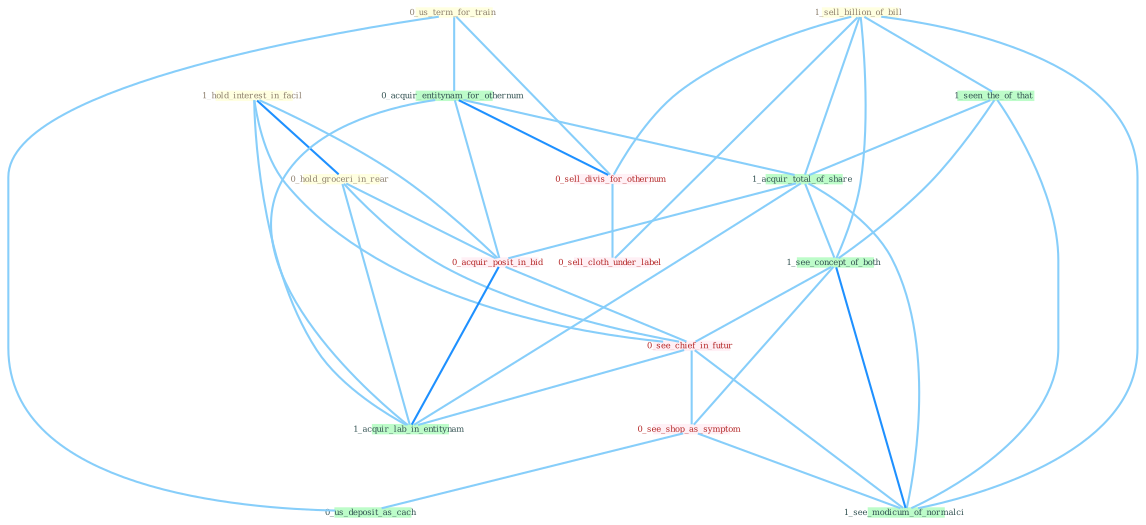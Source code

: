 Graph G{ 
    node
    [shape=polygon,style=filled,width=.5,height=.06,color="#BDFCC9",fixedsize=true,fontsize=4,
    fontcolor="#2f4f4f"];
    {node
    [color="#ffffe0", fontcolor="#8b7d6b"] "1_hold_interest_in_facil " "0_us_term_for_train " "1_sell_billion_of_bill " "0_hold_groceri_in_rear "}
{node [color="#fff0f5", fontcolor="#b22222"] "0_sell_divis_for_othernum " "0_sell_cloth_under_label " "0_acquir_posit_in_bid " "0_see_chief_in_futur " "0_see_shop_as_symptom "}
edge [color="#B0E2FF"];

	"1_hold_interest_in_facil " -- "0_hold_groceri_in_rear " [w="2", color="#1e90ff" , len=0.8];
	"1_hold_interest_in_facil " -- "0_acquir_posit_in_bid " [w="1", color="#87cefa" ];
	"1_hold_interest_in_facil " -- "0_see_chief_in_futur " [w="1", color="#87cefa" ];
	"1_hold_interest_in_facil " -- "1_acquir_lab_in_entitynam " [w="1", color="#87cefa" ];
	"0_us_term_for_train " -- "0_acquir_entitynam_for_othernum " [w="1", color="#87cefa" ];
	"0_us_term_for_train " -- "0_sell_divis_for_othernum " [w="1", color="#87cefa" ];
	"0_us_term_for_train " -- "0_us_deposit_as_cach " [w="1", color="#87cefa" ];
	"1_sell_billion_of_bill " -- "1_seen_the_of_that " [w="1", color="#87cefa" ];
	"1_sell_billion_of_bill " -- "0_sell_divis_for_othernum " [w="1", color="#87cefa" ];
	"1_sell_billion_of_bill " -- "1_acquir_total_of_share " [w="1", color="#87cefa" ];
	"1_sell_billion_of_bill " -- "0_sell_cloth_under_label " [w="1", color="#87cefa" ];
	"1_sell_billion_of_bill " -- "1_see_concept_of_both " [w="1", color="#87cefa" ];
	"1_sell_billion_of_bill " -- "1_see_modicum_of_normalci " [w="1", color="#87cefa" ];
	"0_hold_groceri_in_rear " -- "0_acquir_posit_in_bid " [w="1", color="#87cefa" ];
	"0_hold_groceri_in_rear " -- "0_see_chief_in_futur " [w="1", color="#87cefa" ];
	"0_hold_groceri_in_rear " -- "1_acquir_lab_in_entitynam " [w="1", color="#87cefa" ];
	"0_acquir_entitynam_for_othernum " -- "0_sell_divis_for_othernum " [w="2", color="#1e90ff" , len=0.8];
	"0_acquir_entitynam_for_othernum " -- "1_acquir_total_of_share " [w="1", color="#87cefa" ];
	"0_acquir_entitynam_for_othernum " -- "0_acquir_posit_in_bid " [w="1", color="#87cefa" ];
	"0_acquir_entitynam_for_othernum " -- "1_acquir_lab_in_entitynam " [w="1", color="#87cefa" ];
	"1_seen_the_of_that " -- "1_acquir_total_of_share " [w="1", color="#87cefa" ];
	"1_seen_the_of_that " -- "1_see_concept_of_both " [w="1", color="#87cefa" ];
	"1_seen_the_of_that " -- "1_see_modicum_of_normalci " [w="1", color="#87cefa" ];
	"0_sell_divis_for_othernum " -- "0_sell_cloth_under_label " [w="1", color="#87cefa" ];
	"1_acquir_total_of_share " -- "0_acquir_posit_in_bid " [w="1", color="#87cefa" ];
	"1_acquir_total_of_share " -- "1_see_concept_of_both " [w="1", color="#87cefa" ];
	"1_acquir_total_of_share " -- "1_acquir_lab_in_entitynam " [w="1", color="#87cefa" ];
	"1_acquir_total_of_share " -- "1_see_modicum_of_normalci " [w="1", color="#87cefa" ];
	"0_acquir_posit_in_bid " -- "0_see_chief_in_futur " [w="1", color="#87cefa" ];
	"0_acquir_posit_in_bid " -- "1_acquir_lab_in_entitynam " [w="2", color="#1e90ff" , len=0.8];
	"1_see_concept_of_both " -- "0_see_chief_in_futur " [w="1", color="#87cefa" ];
	"1_see_concept_of_both " -- "0_see_shop_as_symptom " [w="1", color="#87cefa" ];
	"1_see_concept_of_both " -- "1_see_modicum_of_normalci " [w="2", color="#1e90ff" , len=0.8];
	"0_see_chief_in_futur " -- "0_see_shop_as_symptom " [w="1", color="#87cefa" ];
	"0_see_chief_in_futur " -- "1_acquir_lab_in_entitynam " [w="1", color="#87cefa" ];
	"0_see_chief_in_futur " -- "1_see_modicum_of_normalci " [w="1", color="#87cefa" ];
	"0_see_shop_as_symptom " -- "0_us_deposit_as_cach " [w="1", color="#87cefa" ];
	"0_see_shop_as_symptom " -- "1_see_modicum_of_normalci " [w="1", color="#87cefa" ];
}